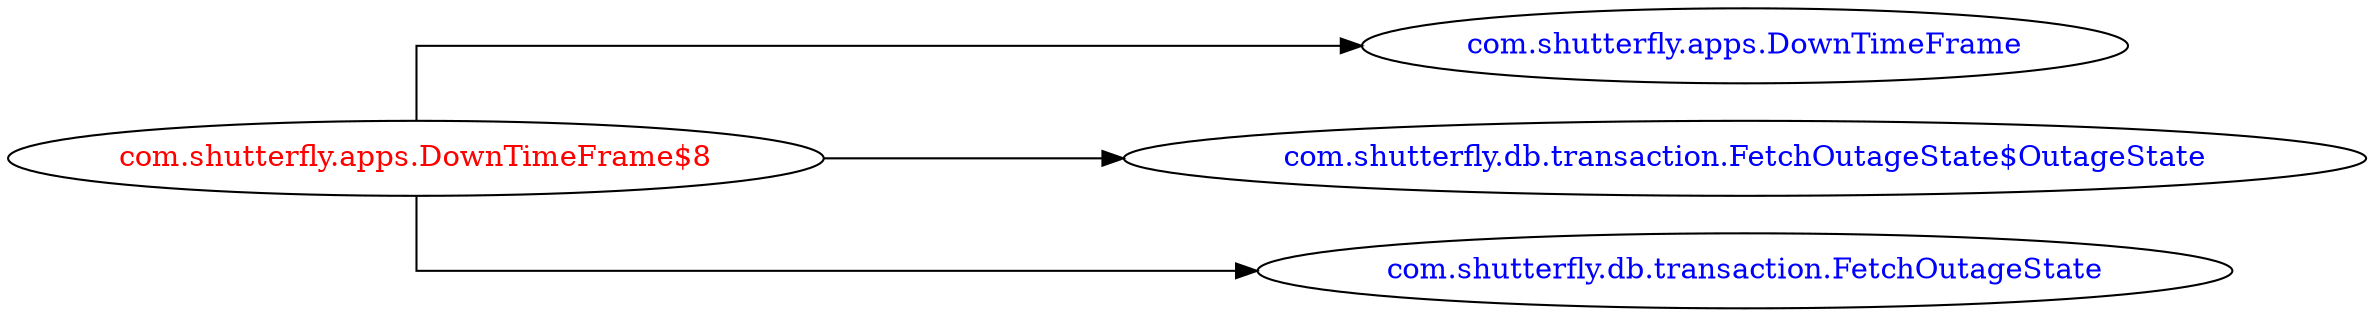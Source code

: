 digraph dependencyGraph {
 concentrate=true;
 ranksep="2.0";
 rankdir="LR"; 
 splines="ortho";
"com.shutterfly.apps.DownTimeFrame$8" [fontcolor="red"];
"com.shutterfly.apps.DownTimeFrame" [ fontcolor="blue" ];
"com.shutterfly.apps.DownTimeFrame$8"->"com.shutterfly.apps.DownTimeFrame";
"com.shutterfly.db.transaction.FetchOutageState$OutageState" [ fontcolor="blue" ];
"com.shutterfly.apps.DownTimeFrame$8"->"com.shutterfly.db.transaction.FetchOutageState$OutageState";
"com.shutterfly.db.transaction.FetchOutageState" [ fontcolor="blue" ];
"com.shutterfly.apps.DownTimeFrame$8"->"com.shutterfly.db.transaction.FetchOutageState";
}
